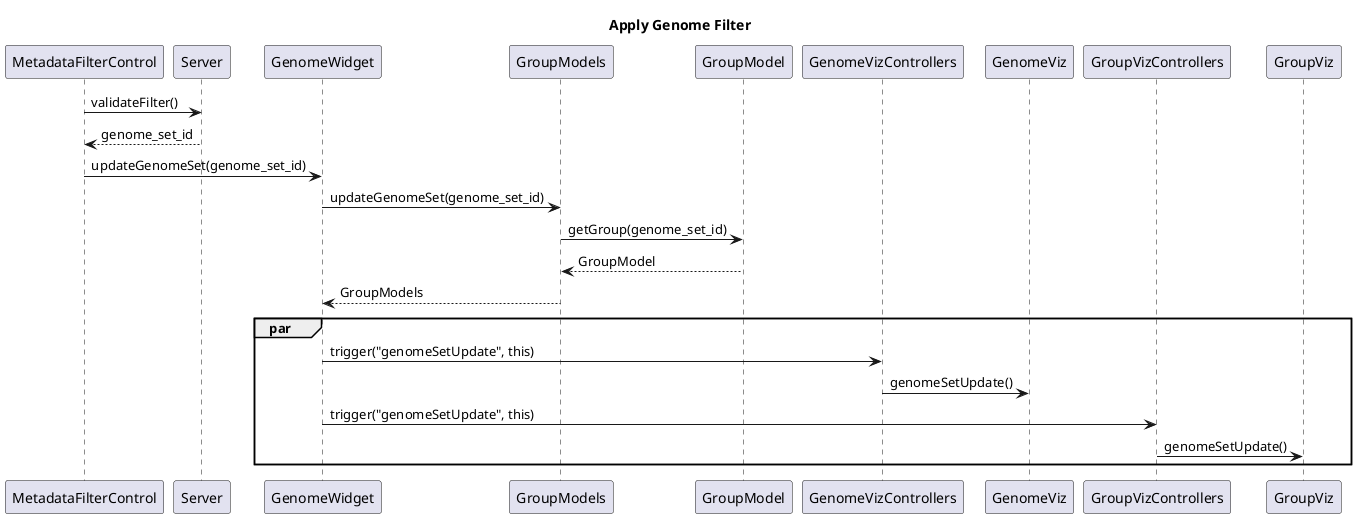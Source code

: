 @startuml

title Apply Genome Filter

MetadataFilterControl -> Server: validateFilter()
Server --> MetadataFilterControl: genome_set_id
MetadataFilterControl -> GenomeWidget: updateGenomeSet(genome_set_id)
GenomeWidget -> GroupModels: updateGenomeSet(genome_set_id)
GroupModels -> GroupModel: getGroup(genome_set_id)
GroupModel --> GroupModels: GroupModel
GroupModels --> GenomeWidget: GroupModels
par
GenomeWidget -> GenomeVizControllers: trigger("genomeSetUpdate", this)
GenomeVizControllers -> GenomeViz: genomeSetUpdate()
GenomeWidget -> GroupVizControllers: trigger("genomeSetUpdate", this)
GroupVizControllers -> GroupViz: genomeSetUpdate()
end



@enduml